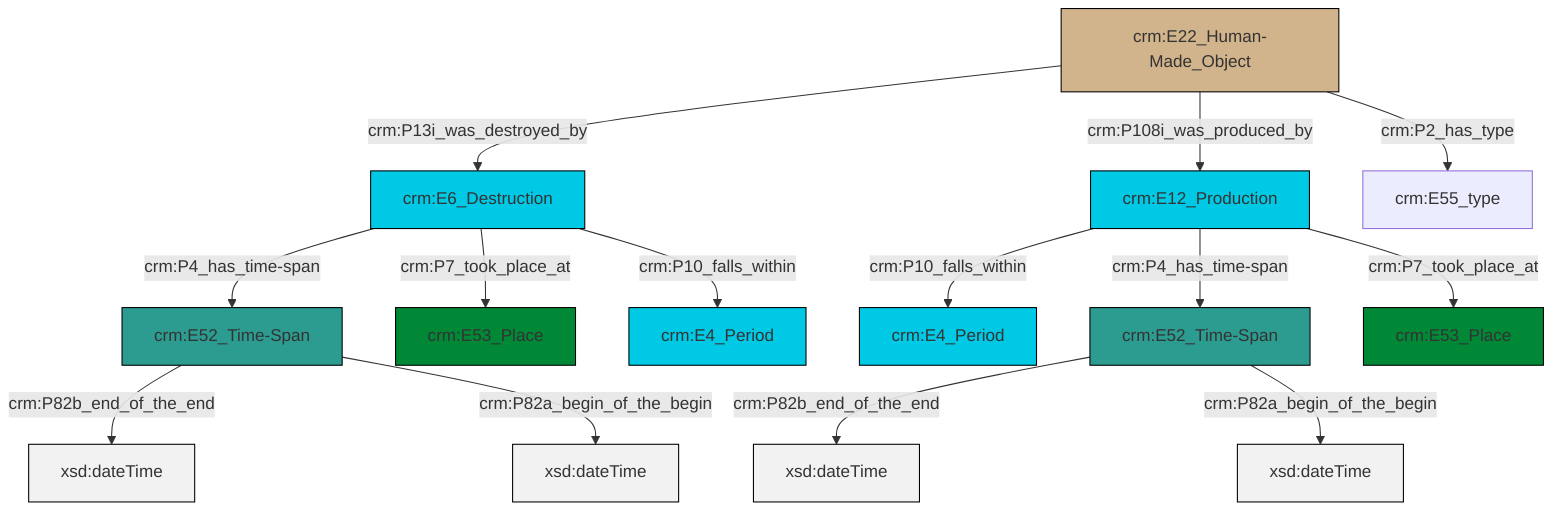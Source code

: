 graph TD
classDef Literal fill:#f2f2f2,stroke:#000000;
classDef CRM_Entity fill:#FFFFFF,stroke:#000000;
classDef Temporal_Entity fill:#00C9E6, stroke:#000000;
classDef Type fill:#E18312, stroke:#000000;
classDef Time-Span fill:#2C9C91, stroke:#000000;
classDef Appellation fill:#FFEB7F, stroke:#000000;
classDef Place fill:#008836, stroke:#000000;
classDef Persistent_Item fill:#B266B2, stroke:#000000;
classDef Conceptual_Object fill:#FFD700, stroke:#000000;
classDef Physical_Thing fill:#D2B48C, stroke:#000000;
classDef Actor fill:#f58aad, stroke:#000000;
classDef PC_Classes fill:#4ce600, stroke:#000000;
classDef Multi fill:#cccccc,stroke:#000000;

0["crm:E52_Time-Span"]:::Time-Span -->|crm:P82b_end_of_the_end| 1[xsd:dateTime]:::Literal
2["crm:E52_Time-Span"]:::Time-Span -->|crm:P82b_end_of_the_end| 3[xsd:dateTime]:::Literal
4["crm:E6_Destruction"]:::Temporal_Entity -->|crm:P4_has_time-span| 2["crm:E52_Time-Span"]:::Time-Span
2["crm:E52_Time-Span"]:::Time-Span -->|crm:P82a_begin_of_the_begin| 5[xsd:dateTime]:::Literal
10["crm:E22_Human-Made_Object"]:::Physical_Thing -->|crm:P13i_was_destroyed_by| 4["crm:E6_Destruction"]:::Temporal_Entity
0["crm:E52_Time-Span"]:::Time-Span -->|crm:P82a_begin_of_the_begin| 14[xsd:dateTime]:::Literal
6["crm:E12_Production"]:::Temporal_Entity -->|crm:P10_falls_within| 15["crm:E4_Period"]:::Temporal_Entity
4["crm:E6_Destruction"]:::Temporal_Entity -->|crm:P7_took_place_at| 8["crm:E53_Place"]:::Place
10["crm:E22_Human-Made_Object"]:::Physical_Thing -->|crm:P108i_was_produced_by| 6["crm:E12_Production"]:::Temporal_Entity
10["crm:E22_Human-Made_Object"]:::Physical_Thing -->|crm:P2_has_type| 12["crm:E55_type"]:::Default
4["crm:E6_Destruction"]:::Temporal_Entity -->|crm:P10_falls_within| 19["crm:E4_Period"]:::Temporal_Entity
6["crm:E12_Production"]:::Temporal_Entity -->|crm:P4_has_time-span| 0["crm:E52_Time-Span"]:::Time-Span
6["crm:E12_Production"]:::Temporal_Entity -->|crm:P7_took_place_at| 17["crm:E53_Place"]:::Place